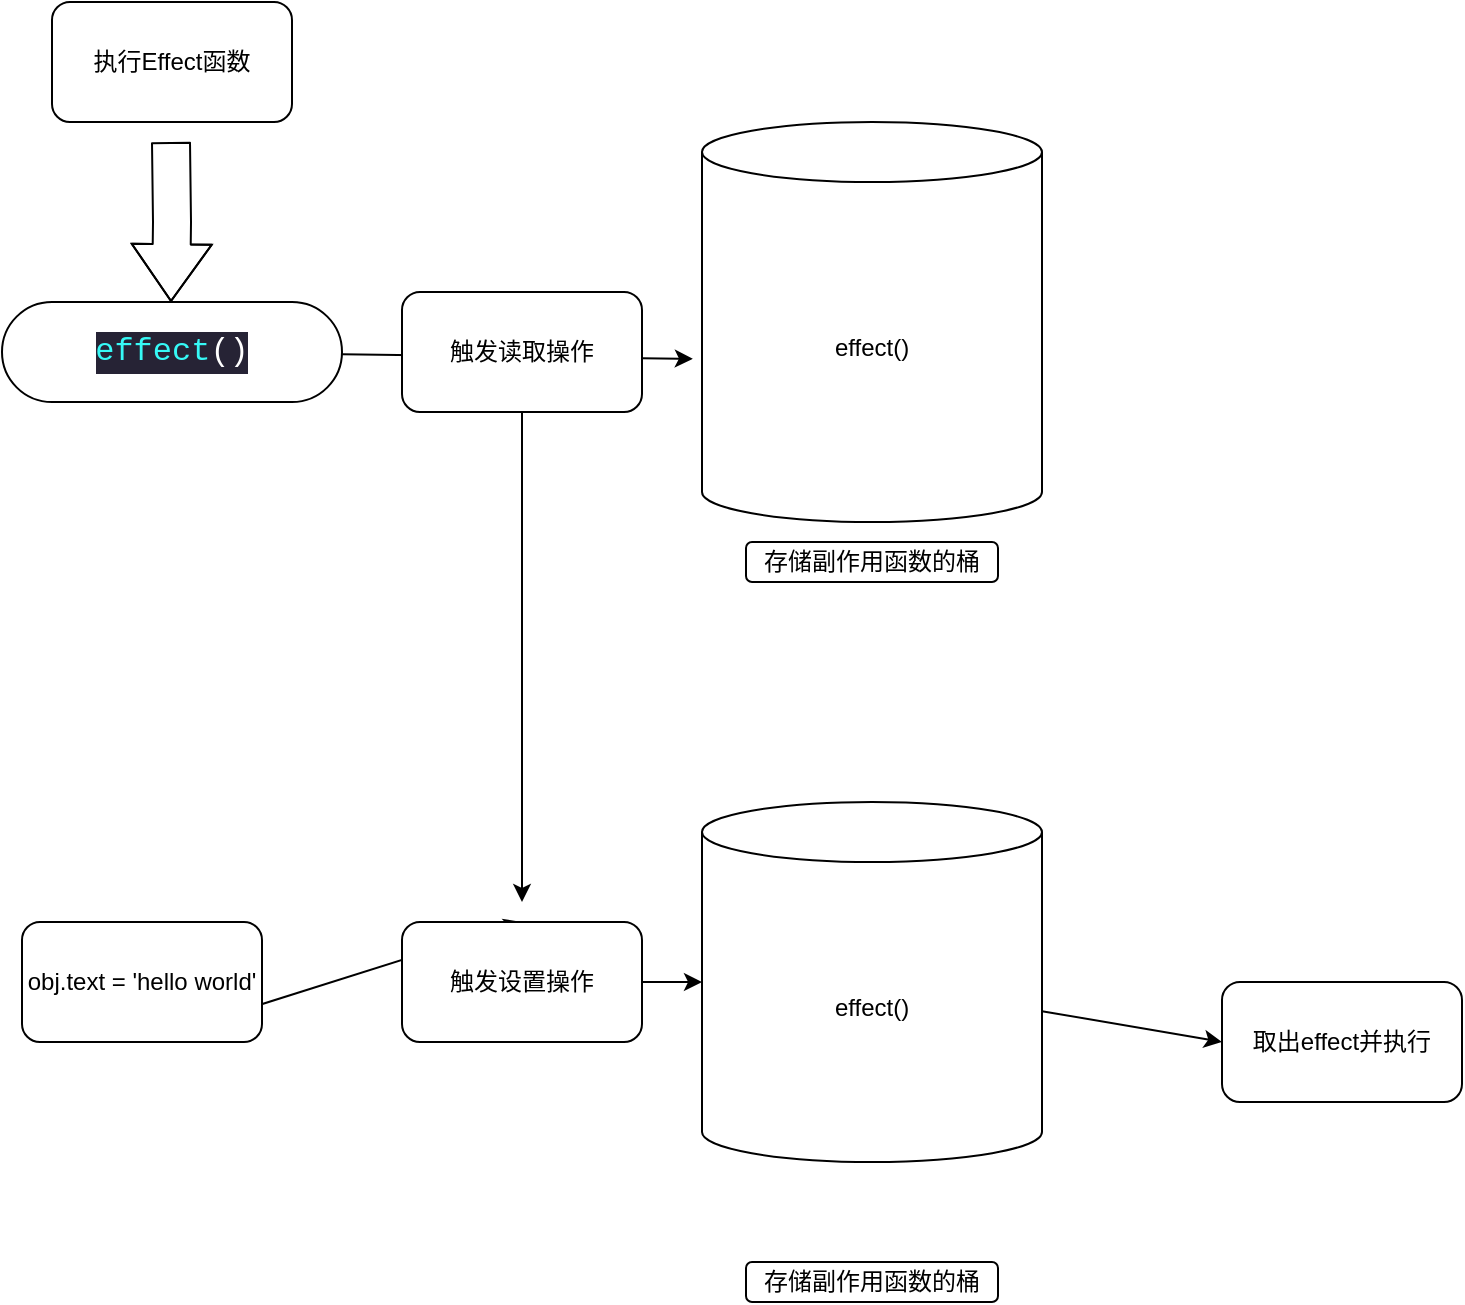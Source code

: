 <mxfile>
    <diagram id="YtuD61FtS_XLjgxe_YhK" name="第 1 页">
        <mxGraphModel dx="998" dy="566" grid="1" gridSize="10" guides="1" tooltips="1" connect="1" arrows="1" fold="1" page="1" pageScale="1" pageWidth="827" pageHeight="1169" math="0" shadow="0">
            <root>
                <mxCell id="0"/>
                <mxCell id="1" parent="0"/>
                <mxCell id="2" value="effect()" style="shape=cylinder3;whiteSpace=wrap;html=1;boundedLbl=1;backgroundOutline=1;size=15;" parent="1" vertex="1">
                    <mxGeometry x="380" y="70" width="170" height="200" as="geometry"/>
                </mxCell>
                <mxCell id="3" value="执行Effect函数" style="rounded=1;whiteSpace=wrap;html=1;" parent="1" vertex="1">
                    <mxGeometry x="55" y="10" width="120" height="60" as="geometry"/>
                </mxCell>
                <mxCell id="13" style="edgeStyle=none;html=1;entryX=-0.027;entryY=0.592;entryDx=0;entryDy=0;entryPerimeter=0;" parent="1" source="8" target="2" edge="1">
                    <mxGeometry relative="1" as="geometry">
                        <mxPoint x="340" y="185" as="targetPoint"/>
                    </mxGeometry>
                </mxCell>
                <mxCell id="8" value="&lt;div style=&quot;color: rgb(187 , 187 , 187) ; background-color: rgb(38 , 35 , 53) ; font-family: &amp;#34;jetbrains mono&amp;#34; , &amp;#34;sf mono&amp;#34; , &amp;#34;monaco&amp;#34; , &amp;#34;menlo&amp;#34; , &amp;#34;courier new&amp;#34; , monospace , &amp;#34;consolas&amp;#34; , &amp;#34;courier new&amp;#34; , monospace ; font-size: 16px ; line-height: 21px&quot;&gt;&lt;span style=&quot;color: #36f9f6&quot;&gt;effect&lt;/span&gt;&lt;span style=&quot;color: #ffffff&quot;&gt;()&lt;/span&gt;&lt;/div&gt;" style="rounded=1;whiteSpace=wrap;html=1;arcSize=50;" parent="1" vertex="1">
                    <mxGeometry x="30" y="160" width="170" height="50" as="geometry"/>
                </mxCell>
                <mxCell id="10" value="" style="shape=flexArrow;endArrow=classic;html=1;width=19;endSize=9.13;" parent="1" edge="1">
                    <mxGeometry width="50" height="50" relative="1" as="geometry">
                        <mxPoint x="114.5" y="80" as="sourcePoint"/>
                        <mxPoint x="114.5" y="160" as="targetPoint"/>
                        <Array as="points">
                            <mxPoint x="115" y="120"/>
                        </Array>
                    </mxGeometry>
                </mxCell>
                <mxCell id="29" style="edgeStyle=none;html=1;" parent="1" source="15" edge="1">
                    <mxGeometry relative="1" as="geometry">
                        <mxPoint x="290" y="460" as="targetPoint"/>
                    </mxGeometry>
                </mxCell>
                <mxCell id="15" value="触发读取操作" style="rounded=1;whiteSpace=wrap;html=1;" parent="1" vertex="1">
                    <mxGeometry x="230" y="155" width="120" height="60" as="geometry"/>
                </mxCell>
                <mxCell id="16" value="存储副作用函数的桶" style="rounded=1;whiteSpace=wrap;html=1;" parent="1" vertex="1">
                    <mxGeometry x="402" y="280" width="126" height="20" as="geometry"/>
                </mxCell>
                <mxCell id="27" style="edgeStyle=none;html=1;" parent="1" source="17" edge="1">
                    <mxGeometry relative="1" as="geometry">
                        <mxPoint x="640" y="530" as="targetPoint"/>
                    </mxGeometry>
                </mxCell>
                <mxCell id="17" value="effect()" style="shape=cylinder3;whiteSpace=wrap;html=1;boundedLbl=1;backgroundOutline=1;size=15;" parent="1" vertex="1">
                    <mxGeometry x="380" y="410" width="170" height="180" as="geometry"/>
                </mxCell>
                <mxCell id="20" style="edgeStyle=none;html=1;exitX=0.5;exitY=1;exitDx=0;exitDy=0;entryX=0.5;entryY=0;entryDx=0;entryDy=0;" parent="1" source="18" target="19" edge="1">
                    <mxGeometry relative="1" as="geometry"/>
                </mxCell>
                <mxCell id="18" value="obj.text = 'hello world'" style="rounded=1;whiteSpace=wrap;html=1;" parent="1" vertex="1">
                    <mxGeometry x="40" y="470" width="120" height="60" as="geometry"/>
                </mxCell>
                <mxCell id="24" value="" style="edgeStyle=none;html=1;" parent="1" source="19" target="17" edge="1">
                    <mxGeometry relative="1" as="geometry"/>
                </mxCell>
                <mxCell id="19" value="触发设置操作" style="rounded=1;whiteSpace=wrap;html=1;" parent="1" vertex="1">
                    <mxGeometry x="230" y="470" width="120" height="60" as="geometry"/>
                </mxCell>
                <mxCell id="23" value="存储副作用函数的桶" style="rounded=1;whiteSpace=wrap;html=1;" parent="1" vertex="1">
                    <mxGeometry x="402" y="640" width="126" height="20" as="geometry"/>
                </mxCell>
                <mxCell id="28" value="取出effect并执行" style="rounded=1;whiteSpace=wrap;html=1;" parent="1" vertex="1">
                    <mxGeometry x="640" y="500" width="120" height="60" as="geometry"/>
                </mxCell>
            </root>
        </mxGraphModel>
    </diagram>
</mxfile>
